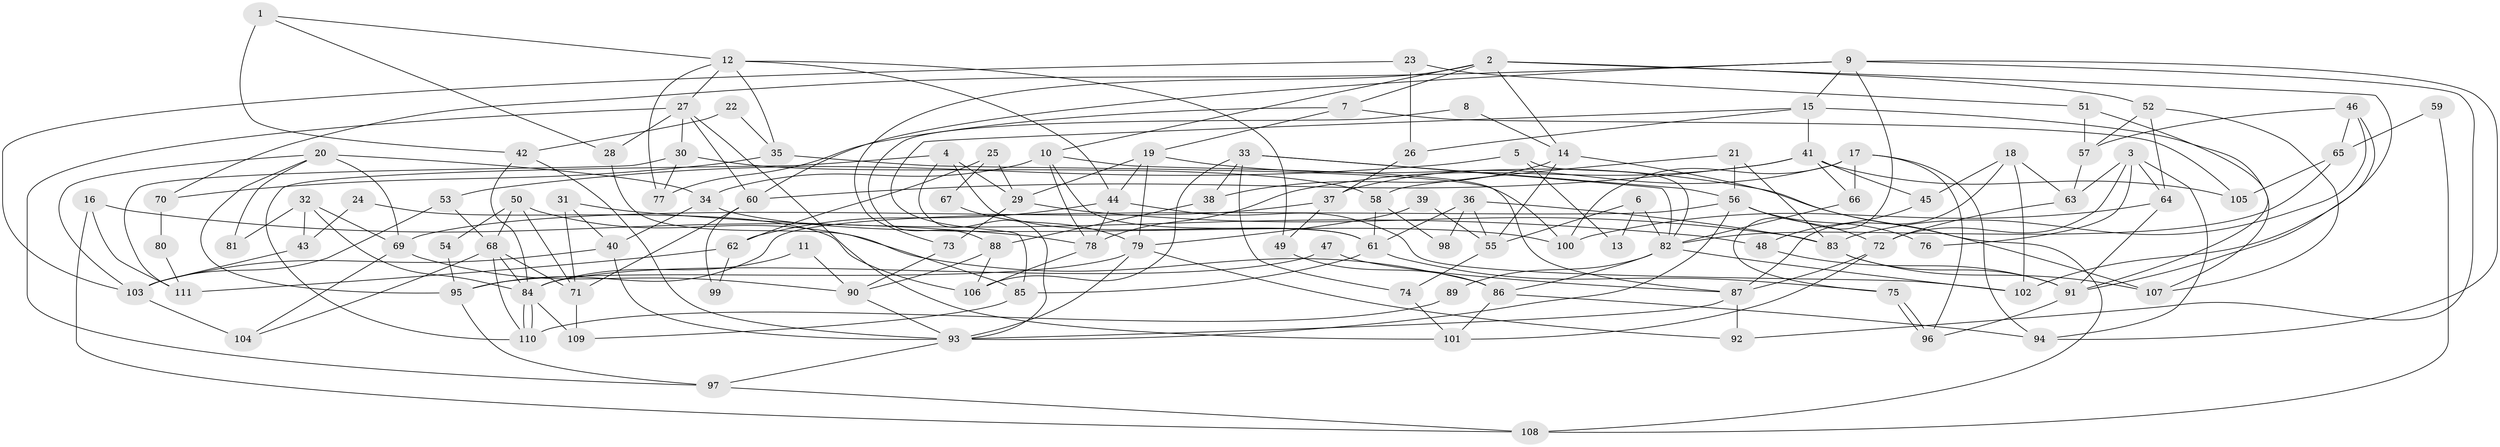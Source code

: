 // coarse degree distribution, {7: 0.125, 8: 0.05555555555555555, 6: 0.1527777777777778, 4: 0.25, 3: 0.1111111111111111, 5: 0.1111111111111111, 9: 0.027777777777777776, 2: 0.1388888888888889, 10: 0.013888888888888888, 11: 0.013888888888888888}
// Generated by graph-tools (version 1.1) at 2025/23/03/03/25 07:23:59]
// undirected, 111 vertices, 222 edges
graph export_dot {
graph [start="1"]
  node [color=gray90,style=filled];
  1;
  2;
  3;
  4;
  5;
  6;
  7;
  8;
  9;
  10;
  11;
  12;
  13;
  14;
  15;
  16;
  17;
  18;
  19;
  20;
  21;
  22;
  23;
  24;
  25;
  26;
  27;
  28;
  29;
  30;
  31;
  32;
  33;
  34;
  35;
  36;
  37;
  38;
  39;
  40;
  41;
  42;
  43;
  44;
  45;
  46;
  47;
  48;
  49;
  50;
  51;
  52;
  53;
  54;
  55;
  56;
  57;
  58;
  59;
  60;
  61;
  62;
  63;
  64;
  65;
  66;
  67;
  68;
  69;
  70;
  71;
  72;
  73;
  74;
  75;
  76;
  77;
  78;
  79;
  80;
  81;
  82;
  83;
  84;
  85;
  86;
  87;
  88;
  89;
  90;
  91;
  92;
  93;
  94;
  95;
  96;
  97;
  98;
  99;
  100;
  101;
  102;
  103;
  104;
  105;
  106;
  107;
  108;
  109;
  110;
  111;
  1 -- 42;
  1 -- 28;
  1 -- 12;
  2 -- 7;
  2 -- 10;
  2 -- 14;
  2 -- 52;
  2 -- 73;
  2 -- 102;
  3 -- 94;
  3 -- 64;
  3 -- 63;
  3 -- 72;
  3 -- 76;
  4 -- 61;
  4 -- 93;
  4 -- 29;
  4 -- 110;
  5 -- 82;
  5 -- 53;
  5 -- 13;
  6 -- 55;
  6 -- 82;
  6 -- 13;
  7 -- 19;
  7 -- 77;
  7 -- 105;
  8 -- 88;
  8 -- 14;
  9 -- 15;
  9 -- 60;
  9 -- 70;
  9 -- 75;
  9 -- 92;
  9 -- 94;
  10 -- 78;
  10 -- 87;
  10 -- 34;
  10 -- 61;
  11 -- 90;
  11 -- 84;
  12 -- 44;
  12 -- 27;
  12 -- 35;
  12 -- 49;
  12 -- 77;
  14 -- 55;
  14 -- 38;
  14 -- 107;
  15 -- 107;
  15 -- 85;
  15 -- 26;
  15 -- 41;
  16 -- 108;
  16 -- 78;
  16 -- 111;
  17 -- 100;
  17 -- 37;
  17 -- 66;
  17 -- 94;
  17 -- 96;
  18 -- 63;
  18 -- 87;
  18 -- 45;
  18 -- 102;
  19 -- 29;
  19 -- 79;
  19 -- 44;
  19 -- 108;
  20 -- 69;
  20 -- 34;
  20 -- 81;
  20 -- 95;
  20 -- 103;
  21 -- 83;
  21 -- 56;
  21 -- 58;
  22 -- 42;
  22 -- 35;
  23 -- 103;
  23 -- 51;
  23 -- 26;
  24 -- 43;
  24 -- 106;
  25 -- 62;
  25 -- 29;
  25 -- 67;
  26 -- 37;
  27 -- 101;
  27 -- 28;
  27 -- 30;
  27 -- 60;
  27 -- 97;
  28 -- 85;
  29 -- 73;
  29 -- 83;
  30 -- 58;
  30 -- 77;
  30 -- 111;
  31 -- 40;
  31 -- 48;
  31 -- 71;
  32 -- 69;
  32 -- 84;
  32 -- 43;
  32 -- 81;
  33 -- 56;
  33 -- 82;
  33 -- 38;
  33 -- 74;
  33 -- 106;
  34 -- 40;
  34 -- 100;
  35 -- 100;
  35 -- 70;
  36 -- 83;
  36 -- 61;
  36 -- 55;
  36 -- 98;
  37 -- 49;
  37 -- 69;
  38 -- 88;
  39 -- 79;
  39 -- 55;
  40 -- 103;
  40 -- 93;
  41 -- 60;
  41 -- 45;
  41 -- 66;
  41 -- 78;
  41 -- 105;
  42 -- 84;
  42 -- 93;
  43 -- 103;
  44 -- 102;
  44 -- 62;
  44 -- 78;
  45 -- 48;
  46 -- 65;
  46 -- 91;
  46 -- 57;
  46 -- 83;
  47 -- 87;
  47 -- 84;
  48 -- 91;
  49 -- 86;
  50 -- 86;
  50 -- 68;
  50 -- 54;
  50 -- 71;
  51 -- 57;
  51 -- 91;
  52 -- 107;
  52 -- 57;
  52 -- 64;
  53 -- 103;
  53 -- 68;
  54 -- 95;
  55 -- 74;
  56 -- 95;
  56 -- 72;
  56 -- 76;
  56 -- 93;
  57 -- 63;
  58 -- 61;
  58 -- 98;
  59 -- 108;
  59 -- 65;
  60 -- 71;
  60 -- 99;
  61 -- 75;
  61 -- 85;
  62 -- 111;
  62 -- 99;
  63 -- 72;
  64 -- 91;
  64 -- 100;
  65 -- 105;
  65 -- 82;
  66 -- 82;
  67 -- 79;
  68 -- 110;
  68 -- 71;
  68 -- 84;
  68 -- 104;
  69 -- 90;
  69 -- 104;
  70 -- 80;
  71 -- 109;
  72 -- 87;
  72 -- 101;
  73 -- 90;
  74 -- 101;
  75 -- 96;
  75 -- 96;
  78 -- 106;
  79 -- 93;
  79 -- 92;
  79 -- 95;
  80 -- 111;
  82 -- 102;
  82 -- 86;
  82 -- 89;
  83 -- 91;
  83 -- 107;
  84 -- 110;
  84 -- 110;
  84 -- 109;
  85 -- 109;
  86 -- 94;
  86 -- 101;
  87 -- 93;
  87 -- 92;
  88 -- 106;
  88 -- 90;
  89 -- 110;
  90 -- 93;
  91 -- 96;
  93 -- 97;
  95 -- 97;
  97 -- 108;
  103 -- 104;
}
